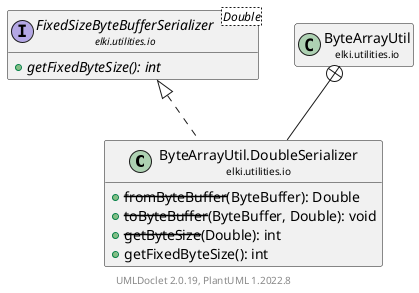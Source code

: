 @startuml
    remove .*\.(Instance|Par|Parameterizer|Factory)$
    set namespaceSeparator none
    hide empty fields
    hide empty methods

    class "<size:14>ByteArrayUtil.DoubleSerializer\n<size:10>elki.utilities.io" as elki.utilities.io.ByteArrayUtil.DoubleSerializer [[ByteArrayUtil.DoubleSerializer.html]] {
        +--fromByteBuffer--(ByteBuffer): Double
        +--toByteBuffer--(ByteBuffer, Double): void
        +--getByteSize--(Double): int
        +getFixedByteSize(): int
    }

    interface "<size:14>FixedSizeByteBufferSerializer\n<size:10>elki.utilities.io" as elki.utilities.io.FixedSizeByteBufferSerializer<Double> [[FixedSizeByteBufferSerializer.html]] {
        {abstract} +getFixedByteSize(): int
    }
    class "<size:14>ByteArrayUtil\n<size:10>elki.utilities.io" as elki.utilities.io.ByteArrayUtil [[ByteArrayUtil.html]]

    elki.utilities.io.FixedSizeByteBufferSerializer <|.. elki.utilities.io.ByteArrayUtil.DoubleSerializer
    elki.utilities.io.ByteArrayUtil +-- elki.utilities.io.ByteArrayUtil.DoubleSerializer

    center footer UMLDoclet 2.0.19, PlantUML 1.2022.8
@enduml
